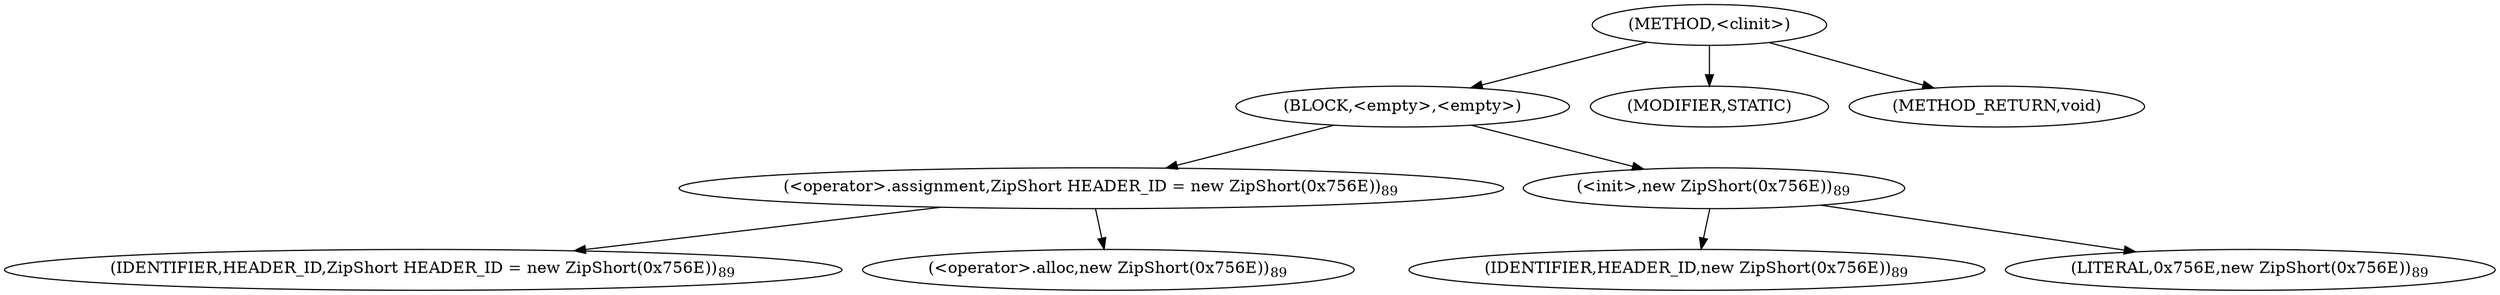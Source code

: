 digraph "&lt;clinit&gt;" {  
"653" [label = <(METHOD,&lt;clinit&gt;)> ]
"654" [label = <(BLOCK,&lt;empty&gt;,&lt;empty&gt;)> ]
"655" [label = <(&lt;operator&gt;.assignment,ZipShort HEADER_ID = new ZipShort(0x756E))<SUB>89</SUB>> ]
"656" [label = <(IDENTIFIER,HEADER_ID,ZipShort HEADER_ID = new ZipShort(0x756E))<SUB>89</SUB>> ]
"657" [label = <(&lt;operator&gt;.alloc,new ZipShort(0x756E))<SUB>89</SUB>> ]
"658" [label = <(&lt;init&gt;,new ZipShort(0x756E))<SUB>89</SUB>> ]
"3" [label = <(IDENTIFIER,HEADER_ID,new ZipShort(0x756E))<SUB>89</SUB>> ]
"659" [label = <(LITERAL,0x756E,new ZipShort(0x756E))<SUB>89</SUB>> ]
"660" [label = <(MODIFIER,STATIC)> ]
"661" [label = <(METHOD_RETURN,void)> ]
  "653" -> "654" 
  "653" -> "660" 
  "653" -> "661" 
  "654" -> "655" 
  "654" -> "658" 
  "655" -> "656" 
  "655" -> "657" 
  "658" -> "3" 
  "658" -> "659" 
}
